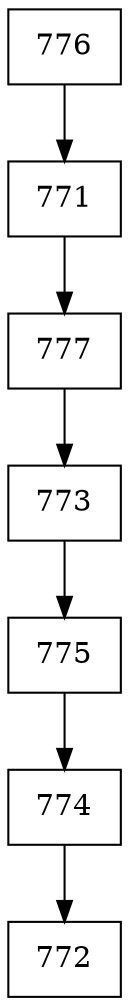 digraph G {
  node [shape=record];
  node0 [label="{776}"];
  node0 -> node1;
  node1 [label="{771}"];
  node1 -> node2;
  node2 [label="{777}"];
  node2 -> node3;
  node3 [label="{773}"];
  node3 -> node4;
  node4 [label="{775}"];
  node4 -> node5;
  node5 [label="{774}"];
  node5 -> node6;
  node6 [label="{772}"];
}
